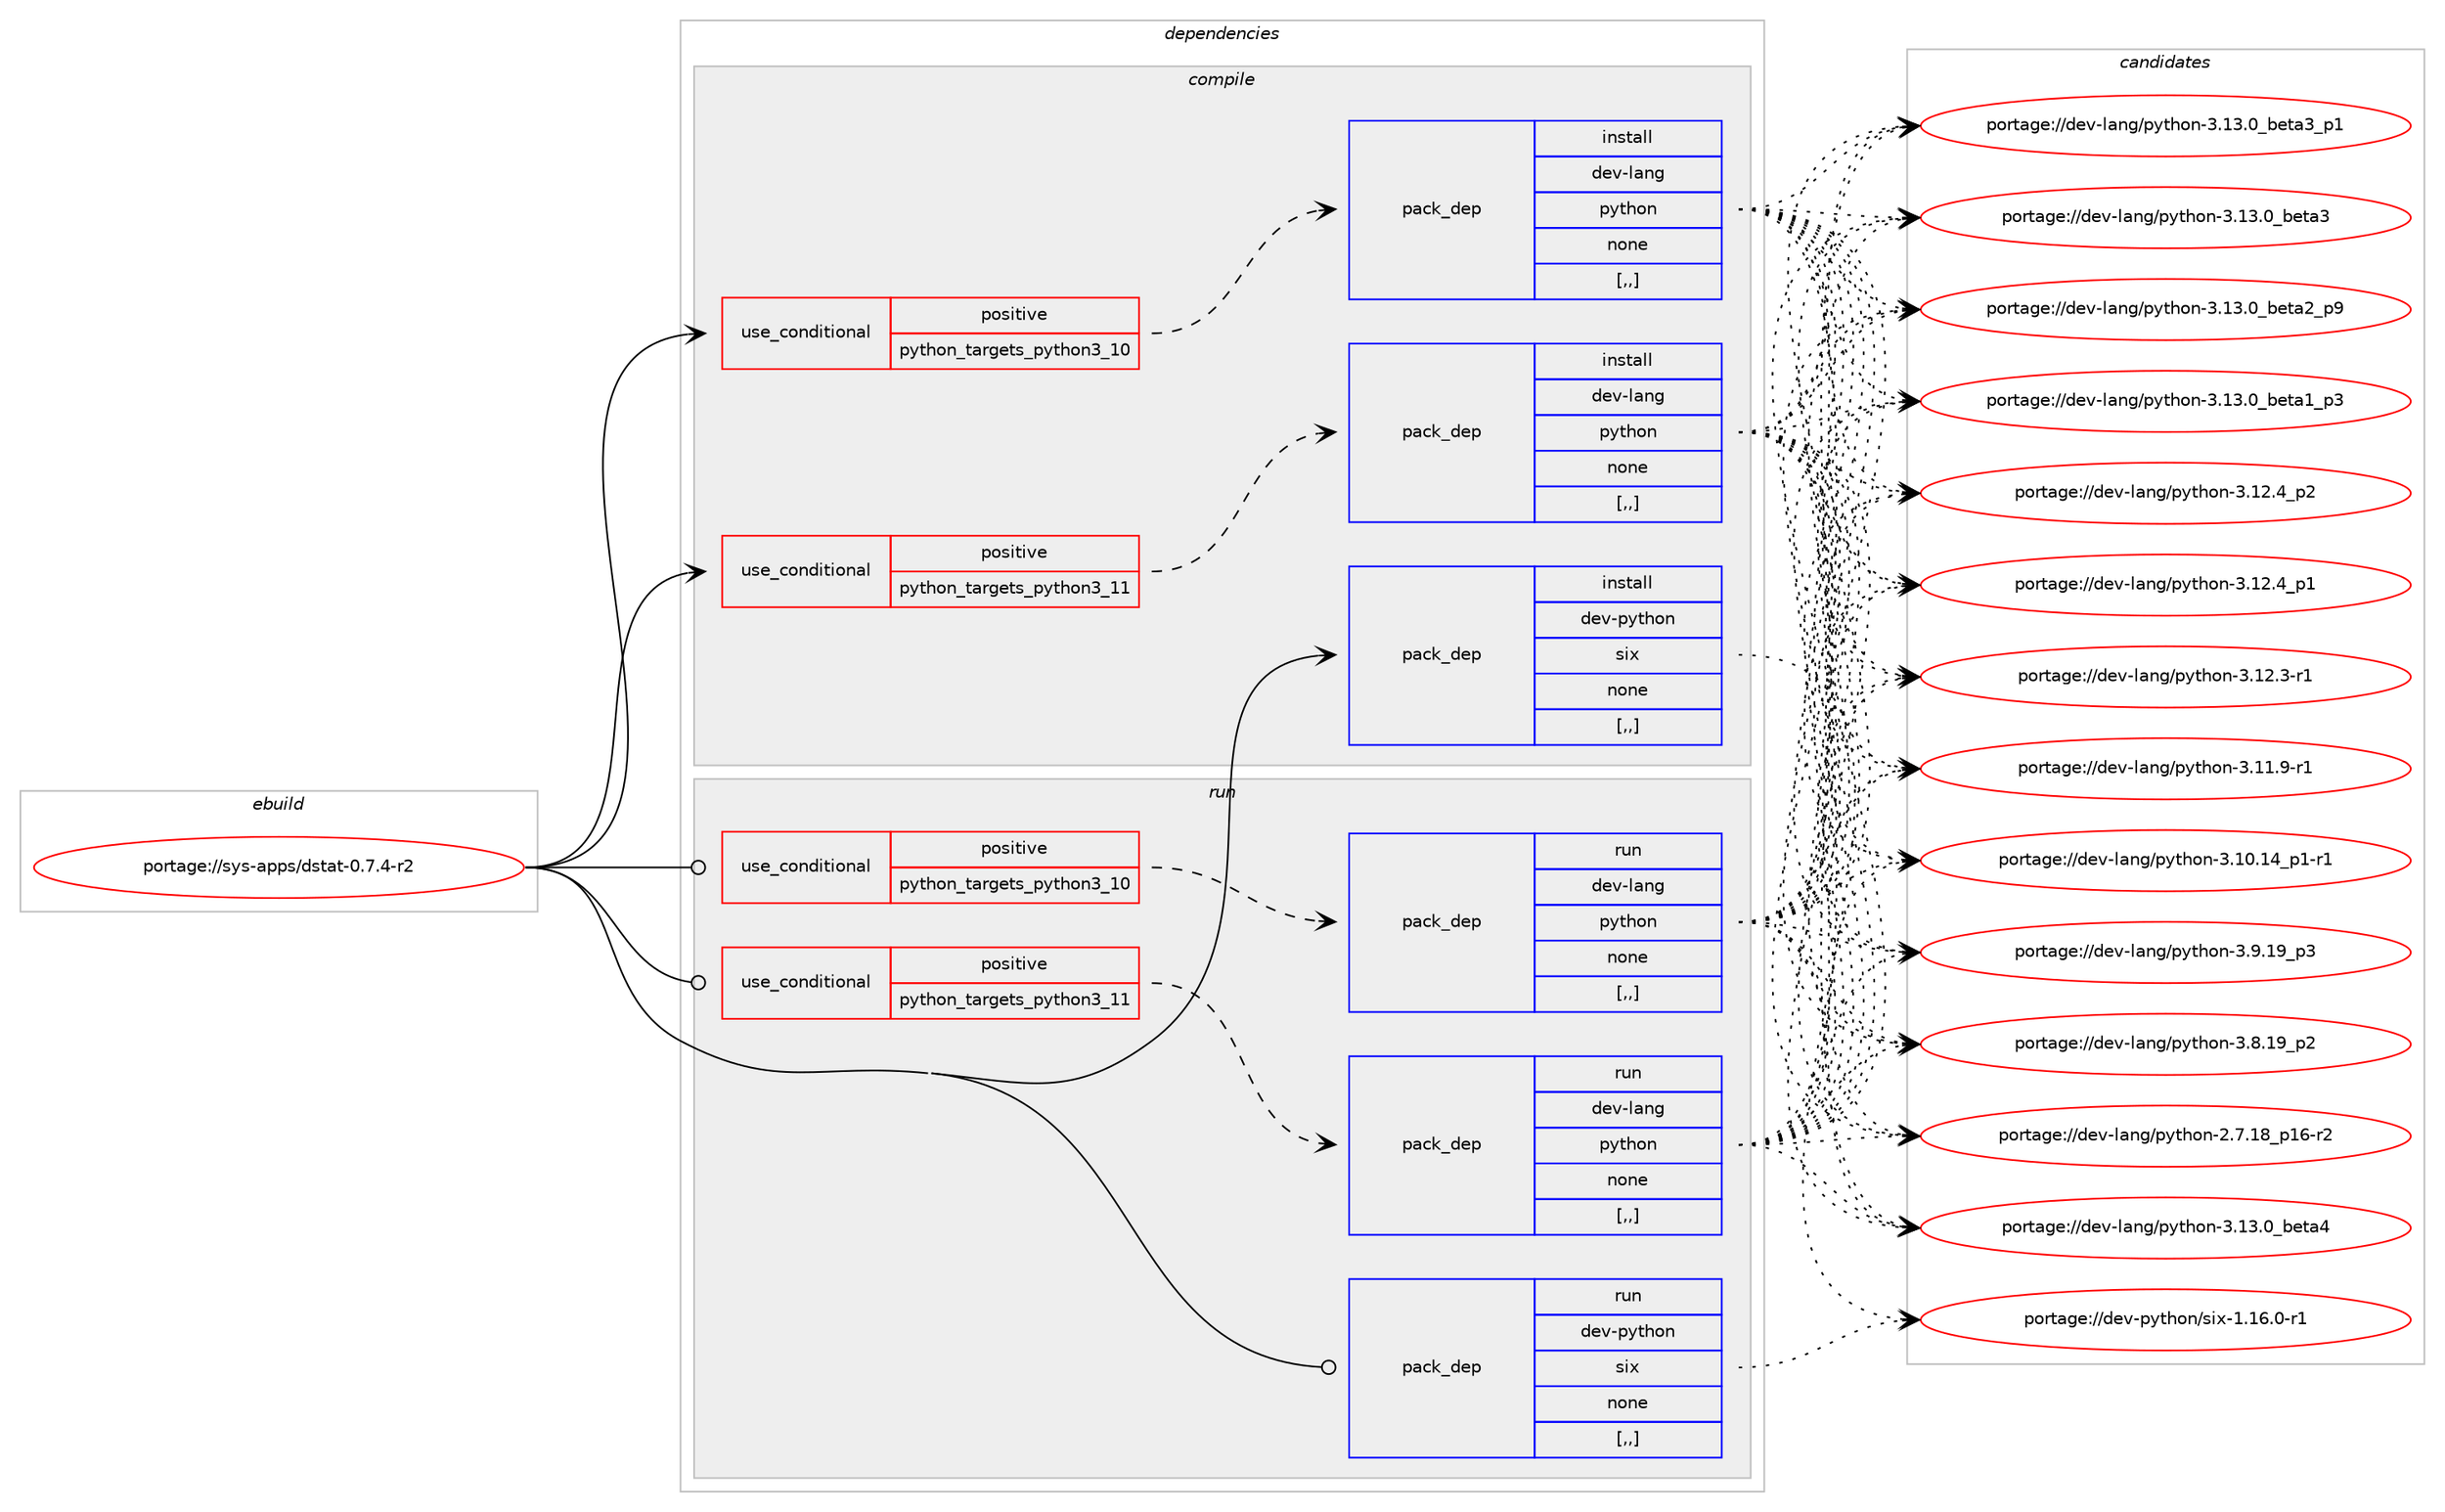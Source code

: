 digraph prolog {

# *************
# Graph options
# *************

newrank=true;
concentrate=true;
compound=true;
graph [rankdir=LR,fontname=Helvetica,fontsize=10,ranksep=1.5];#, ranksep=2.5, nodesep=0.2];
edge  [arrowhead=vee];
node  [fontname=Helvetica,fontsize=10];

# **********
# The ebuild
# **********

subgraph cluster_leftcol {
color=gray;
label=<<i>ebuild</i>>;
id [label="portage://sys-apps/dstat-0.7.4-r2", color=red, width=4, href="../sys-apps/dstat-0.7.4-r2.svg"];
}

# ****************
# The dependencies
# ****************

subgraph cluster_midcol {
color=gray;
label=<<i>dependencies</i>>;
subgraph cluster_compile {
fillcolor="#eeeeee";
style=filled;
label=<<i>compile</i>>;
subgraph cond110727 {
dependency419389 [label=<<TABLE BORDER="0" CELLBORDER="1" CELLSPACING="0" CELLPADDING="4"><TR><TD ROWSPAN="3" CELLPADDING="10">use_conditional</TD></TR><TR><TD>positive</TD></TR><TR><TD>python_targets_python3_10</TD></TR></TABLE>>, shape=none, color=red];
subgraph pack305745 {
dependency419390 [label=<<TABLE BORDER="0" CELLBORDER="1" CELLSPACING="0" CELLPADDING="4" WIDTH="220"><TR><TD ROWSPAN="6" CELLPADDING="30">pack_dep</TD></TR><TR><TD WIDTH="110">install</TD></TR><TR><TD>dev-lang</TD></TR><TR><TD>python</TD></TR><TR><TD>none</TD></TR><TR><TD>[,,]</TD></TR></TABLE>>, shape=none, color=blue];
}
dependency419389:e -> dependency419390:w [weight=20,style="dashed",arrowhead="vee"];
}
id:e -> dependency419389:w [weight=20,style="solid",arrowhead="vee"];
subgraph cond110728 {
dependency419391 [label=<<TABLE BORDER="0" CELLBORDER="1" CELLSPACING="0" CELLPADDING="4"><TR><TD ROWSPAN="3" CELLPADDING="10">use_conditional</TD></TR><TR><TD>positive</TD></TR><TR><TD>python_targets_python3_11</TD></TR></TABLE>>, shape=none, color=red];
subgraph pack305746 {
dependency419392 [label=<<TABLE BORDER="0" CELLBORDER="1" CELLSPACING="0" CELLPADDING="4" WIDTH="220"><TR><TD ROWSPAN="6" CELLPADDING="30">pack_dep</TD></TR><TR><TD WIDTH="110">install</TD></TR><TR><TD>dev-lang</TD></TR><TR><TD>python</TD></TR><TR><TD>none</TD></TR><TR><TD>[,,]</TD></TR></TABLE>>, shape=none, color=blue];
}
dependency419391:e -> dependency419392:w [weight=20,style="dashed",arrowhead="vee"];
}
id:e -> dependency419391:w [weight=20,style="solid",arrowhead="vee"];
subgraph pack305747 {
dependency419393 [label=<<TABLE BORDER="0" CELLBORDER="1" CELLSPACING="0" CELLPADDING="4" WIDTH="220"><TR><TD ROWSPAN="6" CELLPADDING="30">pack_dep</TD></TR><TR><TD WIDTH="110">install</TD></TR><TR><TD>dev-python</TD></TR><TR><TD>six</TD></TR><TR><TD>none</TD></TR><TR><TD>[,,]</TD></TR></TABLE>>, shape=none, color=blue];
}
id:e -> dependency419393:w [weight=20,style="solid",arrowhead="vee"];
}
subgraph cluster_compileandrun {
fillcolor="#eeeeee";
style=filled;
label=<<i>compile and run</i>>;
}
subgraph cluster_run {
fillcolor="#eeeeee";
style=filled;
label=<<i>run</i>>;
subgraph cond110729 {
dependency419394 [label=<<TABLE BORDER="0" CELLBORDER="1" CELLSPACING="0" CELLPADDING="4"><TR><TD ROWSPAN="3" CELLPADDING="10">use_conditional</TD></TR><TR><TD>positive</TD></TR><TR><TD>python_targets_python3_10</TD></TR></TABLE>>, shape=none, color=red];
subgraph pack305748 {
dependency419395 [label=<<TABLE BORDER="0" CELLBORDER="1" CELLSPACING="0" CELLPADDING="4" WIDTH="220"><TR><TD ROWSPAN="6" CELLPADDING="30">pack_dep</TD></TR><TR><TD WIDTH="110">run</TD></TR><TR><TD>dev-lang</TD></TR><TR><TD>python</TD></TR><TR><TD>none</TD></TR><TR><TD>[,,]</TD></TR></TABLE>>, shape=none, color=blue];
}
dependency419394:e -> dependency419395:w [weight=20,style="dashed",arrowhead="vee"];
}
id:e -> dependency419394:w [weight=20,style="solid",arrowhead="odot"];
subgraph cond110730 {
dependency419396 [label=<<TABLE BORDER="0" CELLBORDER="1" CELLSPACING="0" CELLPADDING="4"><TR><TD ROWSPAN="3" CELLPADDING="10">use_conditional</TD></TR><TR><TD>positive</TD></TR><TR><TD>python_targets_python3_11</TD></TR></TABLE>>, shape=none, color=red];
subgraph pack305749 {
dependency419397 [label=<<TABLE BORDER="0" CELLBORDER="1" CELLSPACING="0" CELLPADDING="4" WIDTH="220"><TR><TD ROWSPAN="6" CELLPADDING="30">pack_dep</TD></TR><TR><TD WIDTH="110">run</TD></TR><TR><TD>dev-lang</TD></TR><TR><TD>python</TD></TR><TR><TD>none</TD></TR><TR><TD>[,,]</TD></TR></TABLE>>, shape=none, color=blue];
}
dependency419396:e -> dependency419397:w [weight=20,style="dashed",arrowhead="vee"];
}
id:e -> dependency419396:w [weight=20,style="solid",arrowhead="odot"];
subgraph pack305750 {
dependency419398 [label=<<TABLE BORDER="0" CELLBORDER="1" CELLSPACING="0" CELLPADDING="4" WIDTH="220"><TR><TD ROWSPAN="6" CELLPADDING="30">pack_dep</TD></TR><TR><TD WIDTH="110">run</TD></TR><TR><TD>dev-python</TD></TR><TR><TD>six</TD></TR><TR><TD>none</TD></TR><TR><TD>[,,]</TD></TR></TABLE>>, shape=none, color=blue];
}
id:e -> dependency419398:w [weight=20,style="solid",arrowhead="odot"];
}
}

# **************
# The candidates
# **************

subgraph cluster_choices {
rank=same;
color=gray;
label=<<i>candidates</i>>;

subgraph choice305745 {
color=black;
nodesep=1;
choice1001011184510897110103471121211161041111104551464951464895981011169752 [label="portage://dev-lang/python-3.13.0_beta4", color=red, width=4,href="../dev-lang/python-3.13.0_beta4.svg"];
choice10010111845108971101034711212111610411111045514649514648959810111697519511249 [label="portage://dev-lang/python-3.13.0_beta3_p1", color=red, width=4,href="../dev-lang/python-3.13.0_beta3_p1.svg"];
choice1001011184510897110103471121211161041111104551464951464895981011169751 [label="portage://dev-lang/python-3.13.0_beta3", color=red, width=4,href="../dev-lang/python-3.13.0_beta3.svg"];
choice10010111845108971101034711212111610411111045514649514648959810111697509511257 [label="portage://dev-lang/python-3.13.0_beta2_p9", color=red, width=4,href="../dev-lang/python-3.13.0_beta2_p9.svg"];
choice10010111845108971101034711212111610411111045514649514648959810111697499511251 [label="portage://dev-lang/python-3.13.0_beta1_p3", color=red, width=4,href="../dev-lang/python-3.13.0_beta1_p3.svg"];
choice100101118451089711010347112121116104111110455146495046529511250 [label="portage://dev-lang/python-3.12.4_p2", color=red, width=4,href="../dev-lang/python-3.12.4_p2.svg"];
choice100101118451089711010347112121116104111110455146495046529511249 [label="portage://dev-lang/python-3.12.4_p1", color=red, width=4,href="../dev-lang/python-3.12.4_p1.svg"];
choice100101118451089711010347112121116104111110455146495046514511449 [label="portage://dev-lang/python-3.12.3-r1", color=red, width=4,href="../dev-lang/python-3.12.3-r1.svg"];
choice100101118451089711010347112121116104111110455146494946574511449 [label="portage://dev-lang/python-3.11.9-r1", color=red, width=4,href="../dev-lang/python-3.11.9-r1.svg"];
choice100101118451089711010347112121116104111110455146494846495295112494511449 [label="portage://dev-lang/python-3.10.14_p1-r1", color=red, width=4,href="../dev-lang/python-3.10.14_p1-r1.svg"];
choice100101118451089711010347112121116104111110455146574649579511251 [label="portage://dev-lang/python-3.9.19_p3", color=red, width=4,href="../dev-lang/python-3.9.19_p3.svg"];
choice100101118451089711010347112121116104111110455146564649579511250 [label="portage://dev-lang/python-3.8.19_p2", color=red, width=4,href="../dev-lang/python-3.8.19_p2.svg"];
choice100101118451089711010347112121116104111110455046554649569511249544511450 [label="portage://dev-lang/python-2.7.18_p16-r2", color=red, width=4,href="../dev-lang/python-2.7.18_p16-r2.svg"];
dependency419390:e -> choice1001011184510897110103471121211161041111104551464951464895981011169752:w [style=dotted,weight="100"];
dependency419390:e -> choice10010111845108971101034711212111610411111045514649514648959810111697519511249:w [style=dotted,weight="100"];
dependency419390:e -> choice1001011184510897110103471121211161041111104551464951464895981011169751:w [style=dotted,weight="100"];
dependency419390:e -> choice10010111845108971101034711212111610411111045514649514648959810111697509511257:w [style=dotted,weight="100"];
dependency419390:e -> choice10010111845108971101034711212111610411111045514649514648959810111697499511251:w [style=dotted,weight="100"];
dependency419390:e -> choice100101118451089711010347112121116104111110455146495046529511250:w [style=dotted,weight="100"];
dependency419390:e -> choice100101118451089711010347112121116104111110455146495046529511249:w [style=dotted,weight="100"];
dependency419390:e -> choice100101118451089711010347112121116104111110455146495046514511449:w [style=dotted,weight="100"];
dependency419390:e -> choice100101118451089711010347112121116104111110455146494946574511449:w [style=dotted,weight="100"];
dependency419390:e -> choice100101118451089711010347112121116104111110455146494846495295112494511449:w [style=dotted,weight="100"];
dependency419390:e -> choice100101118451089711010347112121116104111110455146574649579511251:w [style=dotted,weight="100"];
dependency419390:e -> choice100101118451089711010347112121116104111110455146564649579511250:w [style=dotted,weight="100"];
dependency419390:e -> choice100101118451089711010347112121116104111110455046554649569511249544511450:w [style=dotted,weight="100"];
}
subgraph choice305746 {
color=black;
nodesep=1;
choice1001011184510897110103471121211161041111104551464951464895981011169752 [label="portage://dev-lang/python-3.13.0_beta4", color=red, width=4,href="../dev-lang/python-3.13.0_beta4.svg"];
choice10010111845108971101034711212111610411111045514649514648959810111697519511249 [label="portage://dev-lang/python-3.13.0_beta3_p1", color=red, width=4,href="../dev-lang/python-3.13.0_beta3_p1.svg"];
choice1001011184510897110103471121211161041111104551464951464895981011169751 [label="portage://dev-lang/python-3.13.0_beta3", color=red, width=4,href="../dev-lang/python-3.13.0_beta3.svg"];
choice10010111845108971101034711212111610411111045514649514648959810111697509511257 [label="portage://dev-lang/python-3.13.0_beta2_p9", color=red, width=4,href="../dev-lang/python-3.13.0_beta2_p9.svg"];
choice10010111845108971101034711212111610411111045514649514648959810111697499511251 [label="portage://dev-lang/python-3.13.0_beta1_p3", color=red, width=4,href="../dev-lang/python-3.13.0_beta1_p3.svg"];
choice100101118451089711010347112121116104111110455146495046529511250 [label="portage://dev-lang/python-3.12.4_p2", color=red, width=4,href="../dev-lang/python-3.12.4_p2.svg"];
choice100101118451089711010347112121116104111110455146495046529511249 [label="portage://dev-lang/python-3.12.4_p1", color=red, width=4,href="../dev-lang/python-3.12.4_p1.svg"];
choice100101118451089711010347112121116104111110455146495046514511449 [label="portage://dev-lang/python-3.12.3-r1", color=red, width=4,href="../dev-lang/python-3.12.3-r1.svg"];
choice100101118451089711010347112121116104111110455146494946574511449 [label="portage://dev-lang/python-3.11.9-r1", color=red, width=4,href="../dev-lang/python-3.11.9-r1.svg"];
choice100101118451089711010347112121116104111110455146494846495295112494511449 [label="portage://dev-lang/python-3.10.14_p1-r1", color=red, width=4,href="../dev-lang/python-3.10.14_p1-r1.svg"];
choice100101118451089711010347112121116104111110455146574649579511251 [label="portage://dev-lang/python-3.9.19_p3", color=red, width=4,href="../dev-lang/python-3.9.19_p3.svg"];
choice100101118451089711010347112121116104111110455146564649579511250 [label="portage://dev-lang/python-3.8.19_p2", color=red, width=4,href="../dev-lang/python-3.8.19_p2.svg"];
choice100101118451089711010347112121116104111110455046554649569511249544511450 [label="portage://dev-lang/python-2.7.18_p16-r2", color=red, width=4,href="../dev-lang/python-2.7.18_p16-r2.svg"];
dependency419392:e -> choice1001011184510897110103471121211161041111104551464951464895981011169752:w [style=dotted,weight="100"];
dependency419392:e -> choice10010111845108971101034711212111610411111045514649514648959810111697519511249:w [style=dotted,weight="100"];
dependency419392:e -> choice1001011184510897110103471121211161041111104551464951464895981011169751:w [style=dotted,weight="100"];
dependency419392:e -> choice10010111845108971101034711212111610411111045514649514648959810111697509511257:w [style=dotted,weight="100"];
dependency419392:e -> choice10010111845108971101034711212111610411111045514649514648959810111697499511251:w [style=dotted,weight="100"];
dependency419392:e -> choice100101118451089711010347112121116104111110455146495046529511250:w [style=dotted,weight="100"];
dependency419392:e -> choice100101118451089711010347112121116104111110455146495046529511249:w [style=dotted,weight="100"];
dependency419392:e -> choice100101118451089711010347112121116104111110455146495046514511449:w [style=dotted,weight="100"];
dependency419392:e -> choice100101118451089711010347112121116104111110455146494946574511449:w [style=dotted,weight="100"];
dependency419392:e -> choice100101118451089711010347112121116104111110455146494846495295112494511449:w [style=dotted,weight="100"];
dependency419392:e -> choice100101118451089711010347112121116104111110455146574649579511251:w [style=dotted,weight="100"];
dependency419392:e -> choice100101118451089711010347112121116104111110455146564649579511250:w [style=dotted,weight="100"];
dependency419392:e -> choice100101118451089711010347112121116104111110455046554649569511249544511450:w [style=dotted,weight="100"];
}
subgraph choice305747 {
color=black;
nodesep=1;
choice1001011184511212111610411111047115105120454946495446484511449 [label="portage://dev-python/six-1.16.0-r1", color=red, width=4,href="../dev-python/six-1.16.0-r1.svg"];
dependency419393:e -> choice1001011184511212111610411111047115105120454946495446484511449:w [style=dotted,weight="100"];
}
subgraph choice305748 {
color=black;
nodesep=1;
choice1001011184510897110103471121211161041111104551464951464895981011169752 [label="portage://dev-lang/python-3.13.0_beta4", color=red, width=4,href="../dev-lang/python-3.13.0_beta4.svg"];
choice10010111845108971101034711212111610411111045514649514648959810111697519511249 [label="portage://dev-lang/python-3.13.0_beta3_p1", color=red, width=4,href="../dev-lang/python-3.13.0_beta3_p1.svg"];
choice1001011184510897110103471121211161041111104551464951464895981011169751 [label="portage://dev-lang/python-3.13.0_beta3", color=red, width=4,href="../dev-lang/python-3.13.0_beta3.svg"];
choice10010111845108971101034711212111610411111045514649514648959810111697509511257 [label="portage://dev-lang/python-3.13.0_beta2_p9", color=red, width=4,href="../dev-lang/python-3.13.0_beta2_p9.svg"];
choice10010111845108971101034711212111610411111045514649514648959810111697499511251 [label="portage://dev-lang/python-3.13.0_beta1_p3", color=red, width=4,href="../dev-lang/python-3.13.0_beta1_p3.svg"];
choice100101118451089711010347112121116104111110455146495046529511250 [label="portage://dev-lang/python-3.12.4_p2", color=red, width=4,href="../dev-lang/python-3.12.4_p2.svg"];
choice100101118451089711010347112121116104111110455146495046529511249 [label="portage://dev-lang/python-3.12.4_p1", color=red, width=4,href="../dev-lang/python-3.12.4_p1.svg"];
choice100101118451089711010347112121116104111110455146495046514511449 [label="portage://dev-lang/python-3.12.3-r1", color=red, width=4,href="../dev-lang/python-3.12.3-r1.svg"];
choice100101118451089711010347112121116104111110455146494946574511449 [label="portage://dev-lang/python-3.11.9-r1", color=red, width=4,href="../dev-lang/python-3.11.9-r1.svg"];
choice100101118451089711010347112121116104111110455146494846495295112494511449 [label="portage://dev-lang/python-3.10.14_p1-r1", color=red, width=4,href="../dev-lang/python-3.10.14_p1-r1.svg"];
choice100101118451089711010347112121116104111110455146574649579511251 [label="portage://dev-lang/python-3.9.19_p3", color=red, width=4,href="../dev-lang/python-3.9.19_p3.svg"];
choice100101118451089711010347112121116104111110455146564649579511250 [label="portage://dev-lang/python-3.8.19_p2", color=red, width=4,href="../dev-lang/python-3.8.19_p2.svg"];
choice100101118451089711010347112121116104111110455046554649569511249544511450 [label="portage://dev-lang/python-2.7.18_p16-r2", color=red, width=4,href="../dev-lang/python-2.7.18_p16-r2.svg"];
dependency419395:e -> choice1001011184510897110103471121211161041111104551464951464895981011169752:w [style=dotted,weight="100"];
dependency419395:e -> choice10010111845108971101034711212111610411111045514649514648959810111697519511249:w [style=dotted,weight="100"];
dependency419395:e -> choice1001011184510897110103471121211161041111104551464951464895981011169751:w [style=dotted,weight="100"];
dependency419395:e -> choice10010111845108971101034711212111610411111045514649514648959810111697509511257:w [style=dotted,weight="100"];
dependency419395:e -> choice10010111845108971101034711212111610411111045514649514648959810111697499511251:w [style=dotted,weight="100"];
dependency419395:e -> choice100101118451089711010347112121116104111110455146495046529511250:w [style=dotted,weight="100"];
dependency419395:e -> choice100101118451089711010347112121116104111110455146495046529511249:w [style=dotted,weight="100"];
dependency419395:e -> choice100101118451089711010347112121116104111110455146495046514511449:w [style=dotted,weight="100"];
dependency419395:e -> choice100101118451089711010347112121116104111110455146494946574511449:w [style=dotted,weight="100"];
dependency419395:e -> choice100101118451089711010347112121116104111110455146494846495295112494511449:w [style=dotted,weight="100"];
dependency419395:e -> choice100101118451089711010347112121116104111110455146574649579511251:w [style=dotted,weight="100"];
dependency419395:e -> choice100101118451089711010347112121116104111110455146564649579511250:w [style=dotted,weight="100"];
dependency419395:e -> choice100101118451089711010347112121116104111110455046554649569511249544511450:w [style=dotted,weight="100"];
}
subgraph choice305749 {
color=black;
nodesep=1;
choice1001011184510897110103471121211161041111104551464951464895981011169752 [label="portage://dev-lang/python-3.13.0_beta4", color=red, width=4,href="../dev-lang/python-3.13.0_beta4.svg"];
choice10010111845108971101034711212111610411111045514649514648959810111697519511249 [label="portage://dev-lang/python-3.13.0_beta3_p1", color=red, width=4,href="../dev-lang/python-3.13.0_beta3_p1.svg"];
choice1001011184510897110103471121211161041111104551464951464895981011169751 [label="portage://dev-lang/python-3.13.0_beta3", color=red, width=4,href="../dev-lang/python-3.13.0_beta3.svg"];
choice10010111845108971101034711212111610411111045514649514648959810111697509511257 [label="portage://dev-lang/python-3.13.0_beta2_p9", color=red, width=4,href="../dev-lang/python-3.13.0_beta2_p9.svg"];
choice10010111845108971101034711212111610411111045514649514648959810111697499511251 [label="portage://dev-lang/python-3.13.0_beta1_p3", color=red, width=4,href="../dev-lang/python-3.13.0_beta1_p3.svg"];
choice100101118451089711010347112121116104111110455146495046529511250 [label="portage://dev-lang/python-3.12.4_p2", color=red, width=4,href="../dev-lang/python-3.12.4_p2.svg"];
choice100101118451089711010347112121116104111110455146495046529511249 [label="portage://dev-lang/python-3.12.4_p1", color=red, width=4,href="../dev-lang/python-3.12.4_p1.svg"];
choice100101118451089711010347112121116104111110455146495046514511449 [label="portage://dev-lang/python-3.12.3-r1", color=red, width=4,href="../dev-lang/python-3.12.3-r1.svg"];
choice100101118451089711010347112121116104111110455146494946574511449 [label="portage://dev-lang/python-3.11.9-r1", color=red, width=4,href="../dev-lang/python-3.11.9-r1.svg"];
choice100101118451089711010347112121116104111110455146494846495295112494511449 [label="portage://dev-lang/python-3.10.14_p1-r1", color=red, width=4,href="../dev-lang/python-3.10.14_p1-r1.svg"];
choice100101118451089711010347112121116104111110455146574649579511251 [label="portage://dev-lang/python-3.9.19_p3", color=red, width=4,href="../dev-lang/python-3.9.19_p3.svg"];
choice100101118451089711010347112121116104111110455146564649579511250 [label="portage://dev-lang/python-3.8.19_p2", color=red, width=4,href="../dev-lang/python-3.8.19_p2.svg"];
choice100101118451089711010347112121116104111110455046554649569511249544511450 [label="portage://dev-lang/python-2.7.18_p16-r2", color=red, width=4,href="../dev-lang/python-2.7.18_p16-r2.svg"];
dependency419397:e -> choice1001011184510897110103471121211161041111104551464951464895981011169752:w [style=dotted,weight="100"];
dependency419397:e -> choice10010111845108971101034711212111610411111045514649514648959810111697519511249:w [style=dotted,weight="100"];
dependency419397:e -> choice1001011184510897110103471121211161041111104551464951464895981011169751:w [style=dotted,weight="100"];
dependency419397:e -> choice10010111845108971101034711212111610411111045514649514648959810111697509511257:w [style=dotted,weight="100"];
dependency419397:e -> choice10010111845108971101034711212111610411111045514649514648959810111697499511251:w [style=dotted,weight="100"];
dependency419397:e -> choice100101118451089711010347112121116104111110455146495046529511250:w [style=dotted,weight="100"];
dependency419397:e -> choice100101118451089711010347112121116104111110455146495046529511249:w [style=dotted,weight="100"];
dependency419397:e -> choice100101118451089711010347112121116104111110455146495046514511449:w [style=dotted,weight="100"];
dependency419397:e -> choice100101118451089711010347112121116104111110455146494946574511449:w [style=dotted,weight="100"];
dependency419397:e -> choice100101118451089711010347112121116104111110455146494846495295112494511449:w [style=dotted,weight="100"];
dependency419397:e -> choice100101118451089711010347112121116104111110455146574649579511251:w [style=dotted,weight="100"];
dependency419397:e -> choice100101118451089711010347112121116104111110455146564649579511250:w [style=dotted,weight="100"];
dependency419397:e -> choice100101118451089711010347112121116104111110455046554649569511249544511450:w [style=dotted,weight="100"];
}
subgraph choice305750 {
color=black;
nodesep=1;
choice1001011184511212111610411111047115105120454946495446484511449 [label="portage://dev-python/six-1.16.0-r1", color=red, width=4,href="../dev-python/six-1.16.0-r1.svg"];
dependency419398:e -> choice1001011184511212111610411111047115105120454946495446484511449:w [style=dotted,weight="100"];
}
}

}
